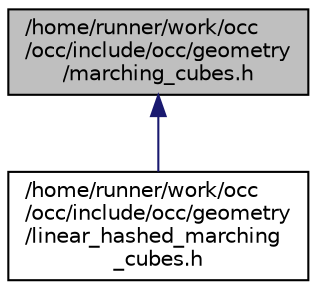 digraph "/home/runner/work/occ/occ/include/occ/geometry/marching_cubes.h"
{
 // LATEX_PDF_SIZE
  bgcolor="transparent";
  edge [fontname="Helvetica",fontsize="10",labelfontname="Helvetica",labelfontsize="10"];
  node [fontname="Helvetica",fontsize="10",shape=record];
  Node1 [label="/home/runner/work/occ\l/occ/include/occ/geometry\l/marching_cubes.h",height=0.2,width=0.4,color="black", fillcolor="grey75", style="filled", fontcolor="black",tooltip=" "];
  Node1 -> Node2 [dir="back",color="midnightblue",fontsize="10",style="solid",fontname="Helvetica"];
  Node2 [label="/home/runner/work/occ\l/occ/include/occ/geometry\l/linear_hashed_marching\l_cubes.h",height=0.2,width=0.4,color="black",URL="$linear__hashed__marching__cubes_8h.html",tooltip=" "];
}
